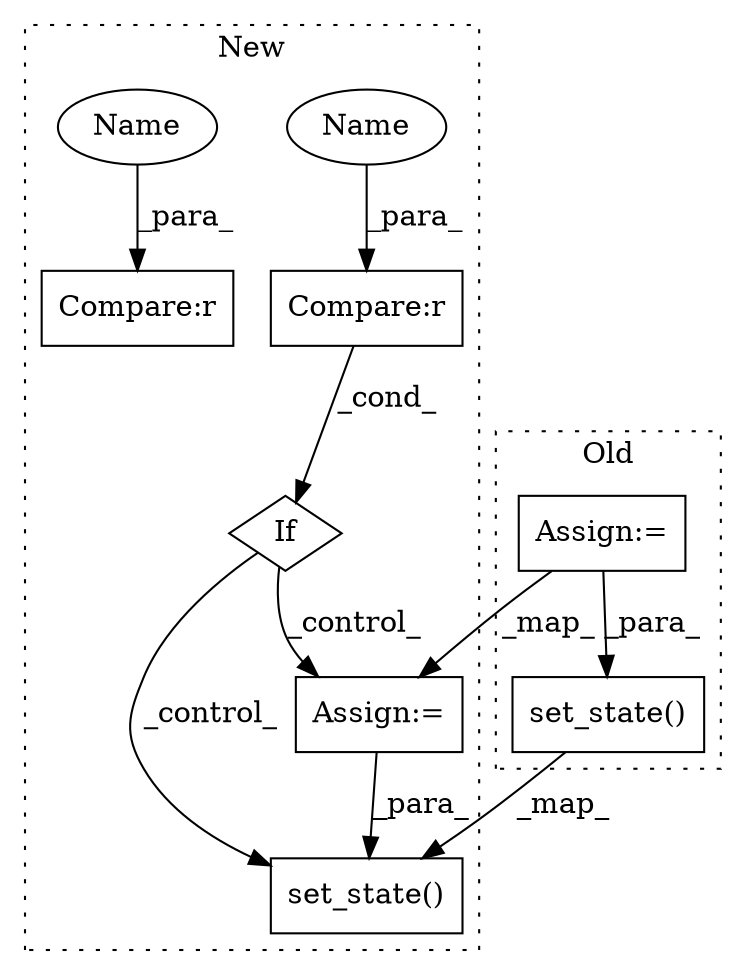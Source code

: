 digraph G {
subgraph cluster0 {
1 [label="set_state()" a="75" s="2991,3056" l="15,1" shape="box"];
6 [label="Assign:=" a="68" s="2946" l="3" shape="box"];
label = "Old";
style="dotted";
}
subgraph cluster1 {
2 [label="set_state()" a="75" s="2967,3032" l="15,1" shape="box"];
3 [label="If" a="96" s="2714" l="3" shape="diamond"];
4 [label="Compare:r" a="40" s="2717" l="51" shape="box"];
5 [label="Compare:r" a="40" s="2242" l="19" shape="box"];
7 [label="Assign:=" a="68" s="2918" l="3" shape="box"];
8 [label="Name" a="87" s="2764" l="4" shape="ellipse"];
9 [label="Name" a="87" s="2257" l="4" shape="ellipse"];
label = "New";
style="dotted";
}
1 -> 2 [label="_map_"];
3 -> 7 [label="_control_"];
3 -> 2 [label="_control_"];
4 -> 3 [label="_cond_"];
6 -> 7 [label="_map_"];
6 -> 1 [label="_para_"];
7 -> 2 [label="_para_"];
8 -> 4 [label="_para_"];
9 -> 5 [label="_para_"];
}